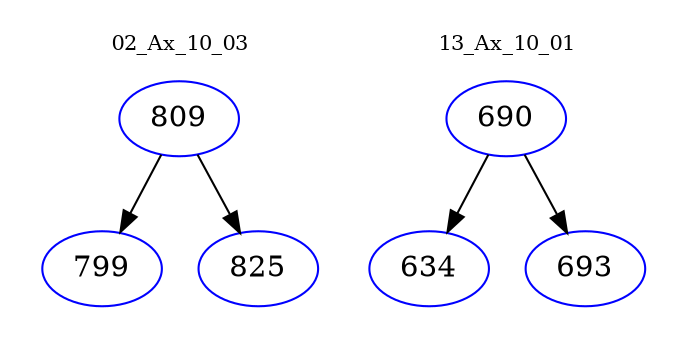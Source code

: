 digraph{
subgraph cluster_0 {
color = white
label = "02_Ax_10_03";
fontsize=10;
T0_809 [label="809", color="blue"]
T0_809 -> T0_799 [color="black"]
T0_799 [label="799", color="blue"]
T0_809 -> T0_825 [color="black"]
T0_825 [label="825", color="blue"]
}
subgraph cluster_1 {
color = white
label = "13_Ax_10_01";
fontsize=10;
T1_690 [label="690", color="blue"]
T1_690 -> T1_634 [color="black"]
T1_634 [label="634", color="blue"]
T1_690 -> T1_693 [color="black"]
T1_693 [label="693", color="blue"]
}
}
